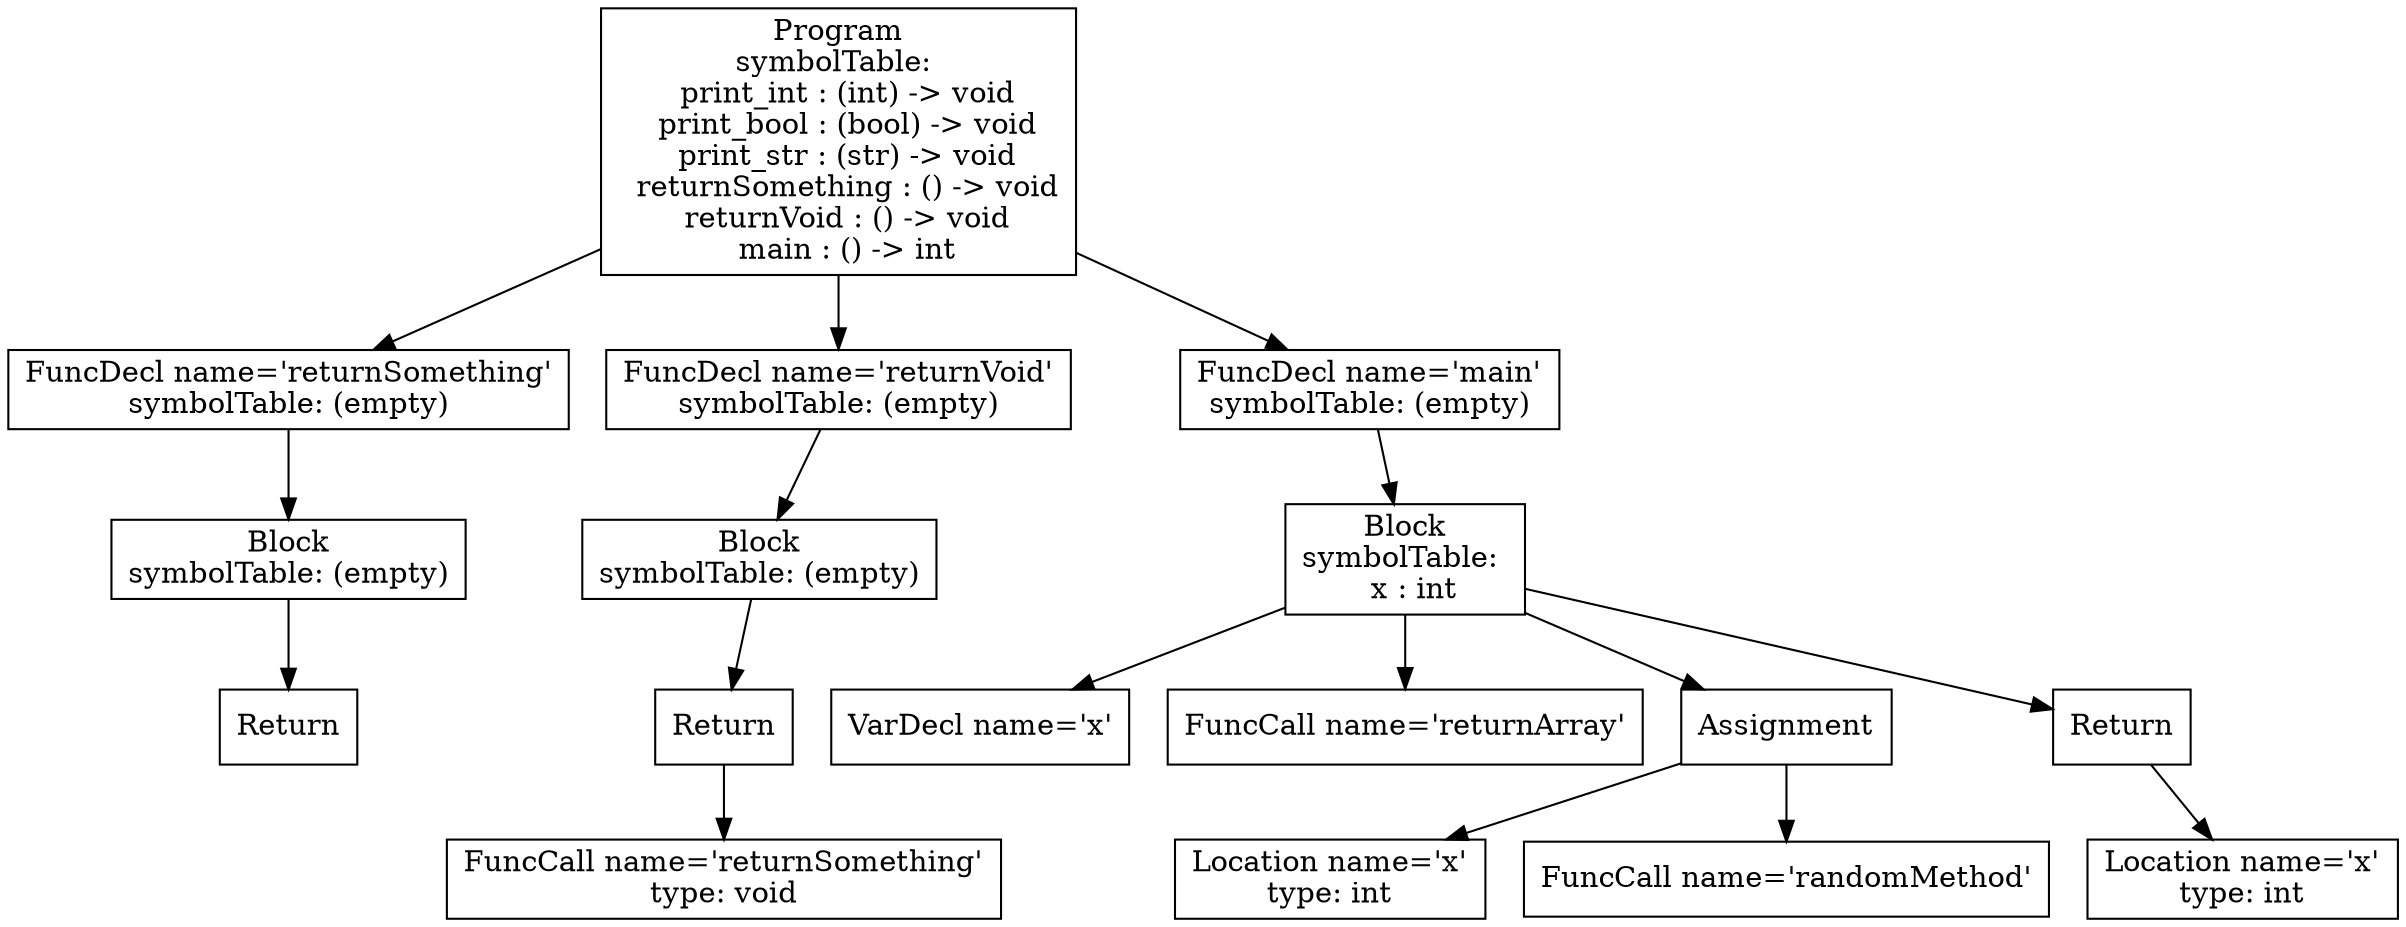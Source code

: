 digraph AST {
3 [shape=box, label="Return"];
2 [shape=box, label="Block\nsymbolTable: (empty)"];
2 -> 3;
1 [shape=box, label="FuncDecl name='returnSomething'\nsymbolTable: (empty)"];
1 -> 2;
7 [shape=box, label="FuncCall name='returnSomething'\ntype: void"];
6 [shape=box, label="Return"];
6 -> 7;
5 [shape=box, label="Block\nsymbolTable: (empty)"];
5 -> 6;
4 [shape=box, label="FuncDecl name='returnVoid'\nsymbolTable: (empty)"];
4 -> 5;
10 [shape=box, label="VarDecl name='x'"];
11 [shape=box, label="FuncCall name='returnArray'"];
13 [shape=box, label="Location name='x'\ntype: int"];
14 [shape=box, label="FuncCall name='randomMethod'"];
12 [shape=box, label="Assignment"];
12 -> 13;
12 -> 14;
16 [shape=box, label="Location name='x'\ntype: int"];
15 [shape=box, label="Return"];
15 -> 16;
9 [shape=box, label="Block\nsymbolTable: \n  x : int"];
9 -> 10;
9 -> 11;
9 -> 12;
9 -> 15;
8 [shape=box, label="FuncDecl name='main'\nsymbolTable: (empty)"];
8 -> 9;
0 [shape=box, label="Program\nsymbolTable: \n  print_int : (int) -> void\n  print_bool : (bool) -> void\n  print_str : (str) -> void\n  returnSomething : () -> void\n  returnVoid : () -> void\n  main : () -> int"];
0 -> 1;
0 -> 4;
0 -> 8;
}
